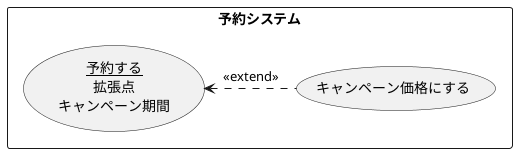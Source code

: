 @startuml ユースケース図
rectangle 予約システム {
usecase キャンペーン価格にする
usecase (<u>予約する</u>\n拡張点\nキャンペーン期間) as input
}
input <. (キャンペーン価格にする) : <<extend>>
@enduml
